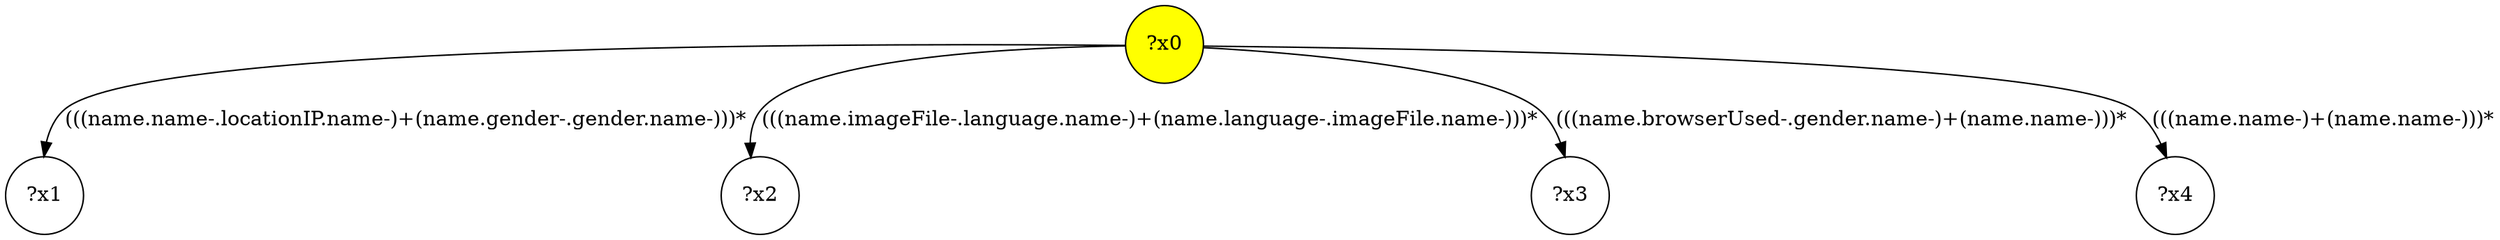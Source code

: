 digraph g {
	x0 [fillcolor="yellow", style="filled," shape=circle, label="?x0"];
	x1 [shape=circle, label="?x1"];
	x0 -> x1 [label="(((name.name-.locationIP.name-)+(name.gender-.gender.name-)))*"];
	x2 [shape=circle, label="?x2"];
	x0 -> x2 [label="(((name.imageFile-.language.name-)+(name.language-.imageFile.name-)))*"];
	x3 [shape=circle, label="?x3"];
	x0 -> x3 [label="(((name.browserUsed-.gender.name-)+(name.name-)))*"];
	x4 [shape=circle, label="?x4"];
	x0 -> x4 [label="(((name.name-)+(name.name-)))*"];
}
